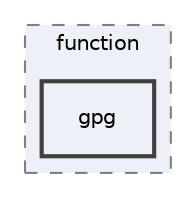 digraph "src/core/function/gpg"
{
 // INTERACTIVE_SVG=YES
 // LATEX_PDF_SIZE
  edge [fontname="Helvetica",fontsize="10",labelfontname="Helvetica",labelfontsize="10"];
  node [fontname="Helvetica",fontsize="10",shape=record];
  compound=true
  subgraph clusterdir_f8a0abd6d3586538a5b71803e0ab7ffa {
    graph [ bgcolor="#edf0f7", pencolor="grey50", style="filled,dashed,", label="function", fontname="Helvetica", fontsize="10", URL="dir_f8a0abd6d3586538a5b71803e0ab7ffa.html"]
  dir_4c90737131b129f8f210b6ba3e14bca4 [shape=box, label="gpg", style="filled,bold,", fillcolor="#edf0f7", color="grey25", URL="dir_4c90737131b129f8f210b6ba3e14bca4.html"];
  }
}
